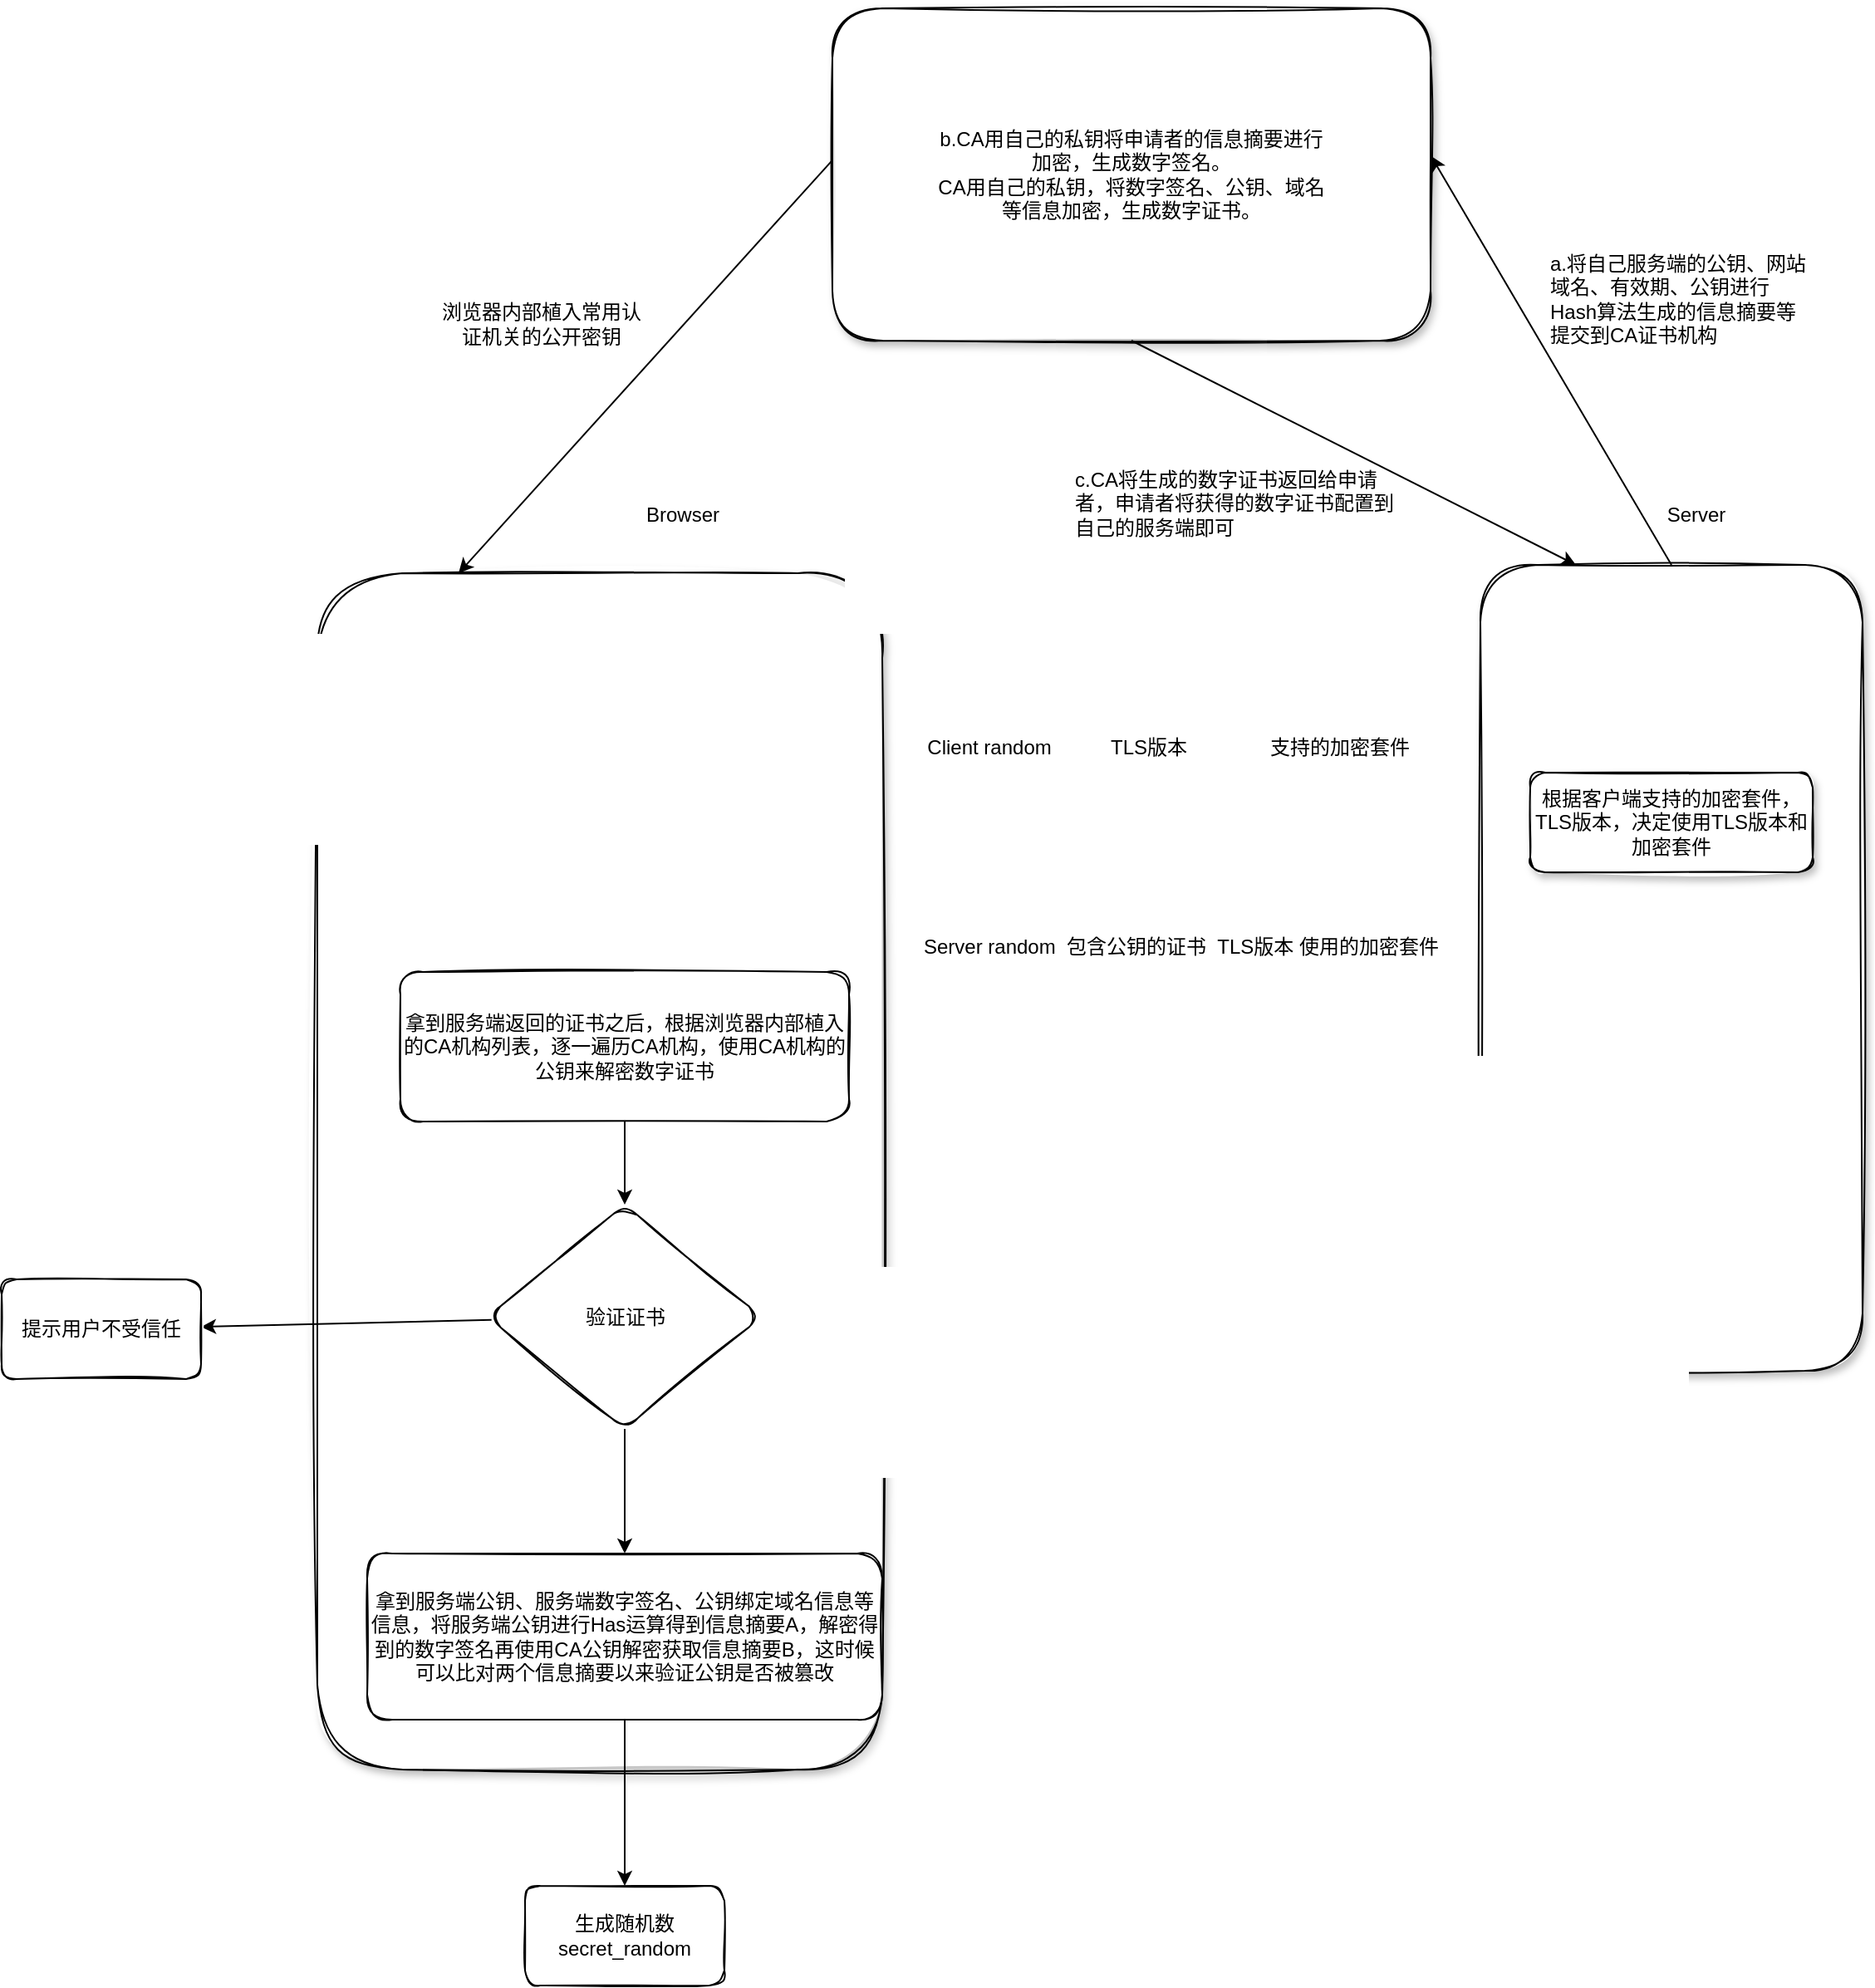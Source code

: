 <mxfile version="20.2.2" type="github">
  <diagram name="第 1 页" id="ejHZZwVxkcxiUhgQxFvp">
    <mxGraphModel dx="1771" dy="579" grid="1" gridSize="10" guides="1" tooltips="1" connect="1" arrows="1" fold="1" page="1" pageScale="1" pageWidth="827" pageHeight="1169" math="0" shadow="0">
      <root>
        <mxCell id="0" />
        <mxCell id="1" parent="0" />
        <mxCell id="8DuH4D30n_TOJNGaP2V3-1" value="" style="rounded=1;whiteSpace=wrap;html=1;sketch=1;curveFitting=1;jiggle=2;shadow=1;glass=0;" parent="1" vertex="1">
          <mxGeometry x="10" y="340" width="340" height="720" as="geometry" />
        </mxCell>
        <mxCell id="8DuH4D30n_TOJNGaP2V3-2" value="" style="rounded=1;whiteSpace=wrap;html=1;shadow=1;glass=0;sketch=1;" parent="1" vertex="1">
          <mxGeometry x="710" y="335" width="230" height="485" as="geometry" />
        </mxCell>
        <mxCell id="8DuH4D30n_TOJNGaP2V3-3" value="Browser" style="text;html=1;strokeColor=none;fillColor=none;align=center;verticalAlign=middle;whiteSpace=wrap;rounded=0;" parent="1" vertex="1">
          <mxGeometry x="200" y="290" width="60" height="30" as="geometry" />
        </mxCell>
        <mxCell id="8DuH4D30n_TOJNGaP2V3-4" value="Server" style="text;html=1;strokeColor=none;fillColor=none;align=center;verticalAlign=middle;whiteSpace=wrap;rounded=0;" parent="1" vertex="1">
          <mxGeometry x="810" y="290" width="60" height="30" as="geometry" />
        </mxCell>
        <mxCell id="8DuH4D30n_TOJNGaP2V3-5" value="&lt;div style=&quot;&quot;&gt;&lt;br&gt;&lt;/div&gt;" style="rounded=1;whiteSpace=wrap;html=1;shadow=1;glass=0;sketch=1;align=center;" parent="1" vertex="1">
          <mxGeometry x="320" width="360" height="200" as="geometry" />
        </mxCell>
        <mxCell id="8DuH4D30n_TOJNGaP2V3-7" value="Client random" style="text;html=1;align=center;verticalAlign=middle;resizable=0;points=[];autosize=1;strokeColor=none;fillColor=none;" parent="1" vertex="1">
          <mxGeometry x="364" y="430" width="100" height="30" as="geometry" />
        </mxCell>
        <mxCell id="8DuH4D30n_TOJNGaP2V3-8" value="TLS版本" style="text;html=1;align=center;verticalAlign=middle;resizable=0;points=[];autosize=1;strokeColor=none;fillColor=none;rotation=0;" parent="1" vertex="1">
          <mxGeometry x="475" y="430" width="70" height="30" as="geometry" />
        </mxCell>
        <mxCell id="8DuH4D30n_TOJNGaP2V3-9" value="支持的加密套件" style="text;html=1;align=center;verticalAlign=middle;resizable=0;points=[];autosize=1;strokeColor=none;fillColor=none;" parent="1" vertex="1">
          <mxGeometry x="570" y="430" width="110" height="30" as="geometry" />
        </mxCell>
        <mxCell id="8DuH4D30n_TOJNGaP2V3-10" value="根据客户端支持的加密套件，TLS版本，决定使用TLS版本和加密套件" style="rounded=1;whiteSpace=wrap;html=1;shadow=1;glass=0;sketch=1;" parent="1" vertex="1">
          <mxGeometry x="740" y="460" width="170" height="60" as="geometry" />
        </mxCell>
        <mxCell id="YwsV2tQjAxOrFVRIQESy-3" value="Server random&amp;nbsp; 包含公钥的证书&amp;nbsp; TLS版本 使用的加密套件" style="text;html=1;strokeColor=none;fillColor=none;align=center;verticalAlign=middle;whiteSpace=wrap;rounded=0;shadow=0;sketch=0;" vertex="1" parent="1">
          <mxGeometry x="330" y="550" width="400" height="30" as="geometry" />
        </mxCell>
        <mxCell id="YwsV2tQjAxOrFVRIQESy-7" value="" style="edgeStyle=none;rounded=0;orthogonalLoop=1;jettySize=auto;html=1;" edge="1" parent="1" source="YwsV2tQjAxOrFVRIQESy-5" target="YwsV2tQjAxOrFVRIQESy-6">
          <mxGeometry relative="1" as="geometry" />
        </mxCell>
        <mxCell id="YwsV2tQjAxOrFVRIQESy-5" value="拿到服务端返回的证书之后，根据浏览器内部植入的CA机构列表，逐一遍历CA机构，使用CA机构的公钥来解密数字证书" style="rounded=1;whiteSpace=wrap;html=1;shadow=0;sketch=1;" vertex="1" parent="1">
          <mxGeometry x="60" y="580" width="270" height="90" as="geometry" />
        </mxCell>
        <mxCell id="YwsV2tQjAxOrFVRIQESy-9" value="" style="edgeStyle=none;rounded=0;orthogonalLoop=1;jettySize=auto;html=1;" edge="1" parent="1" source="YwsV2tQjAxOrFVRIQESy-6" target="YwsV2tQjAxOrFVRIQESy-8">
          <mxGeometry relative="1" as="geometry" />
        </mxCell>
        <mxCell id="YwsV2tQjAxOrFVRIQESy-11" value="" style="edgeStyle=none;rounded=0;orthogonalLoop=1;jettySize=auto;html=1;" edge="1" parent="1" source="YwsV2tQjAxOrFVRIQESy-6" target="YwsV2tQjAxOrFVRIQESy-10">
          <mxGeometry relative="1" as="geometry" />
        </mxCell>
        <mxCell id="YwsV2tQjAxOrFVRIQESy-6" value="验证证书" style="rhombus;whiteSpace=wrap;html=1;rounded=1;shadow=0;sketch=1;" vertex="1" parent="1">
          <mxGeometry x="112.5" y="720" width="165" height="135" as="geometry" />
        </mxCell>
        <mxCell id="YwsV2tQjAxOrFVRIQESy-8" value="提示用户不受信任" style="whiteSpace=wrap;html=1;rounded=1;shadow=0;sketch=1;" vertex="1" parent="1">
          <mxGeometry x="-180" y="765" width="120" height="60" as="geometry" />
        </mxCell>
        <mxCell id="YwsV2tQjAxOrFVRIQESy-26" value="" style="edgeStyle=none;rounded=0;orthogonalLoop=1;jettySize=auto;html=1;" edge="1" parent="1" source="YwsV2tQjAxOrFVRIQESy-10" target="YwsV2tQjAxOrFVRIQESy-25">
          <mxGeometry relative="1" as="geometry" />
        </mxCell>
        <mxCell id="YwsV2tQjAxOrFVRIQESy-10" value="拿到服务端公钥、服务端数字签名、公钥绑定域名信息等信息，将服务端公钥进行Has运算得到信息摘要A，解密得到的数字签名再使用CA公钥解密获取信息摘要B，这时候可以比对两个信息摘要以来验证公钥是否被篡改" style="whiteSpace=wrap;html=1;rounded=1;shadow=0;sketch=1;" vertex="1" parent="1">
          <mxGeometry x="40" y="930" width="310" height="100" as="geometry" />
        </mxCell>
        <mxCell id="YwsV2tQjAxOrFVRIQESy-17" value="" style="endArrow=classic;html=1;rounded=0;entryX=1.001;entryY=0.445;entryDx=0;entryDy=0;entryPerimeter=0;exitX=0.5;exitY=0;exitDx=0;exitDy=0;" edge="1" parent="1" source="8DuH4D30n_TOJNGaP2V3-2" target="8DuH4D30n_TOJNGaP2V3-5">
          <mxGeometry width="50" height="50" relative="1" as="geometry">
            <mxPoint x="820" y="240" as="sourcePoint" />
            <mxPoint x="870" y="190" as="targetPoint" />
          </mxGeometry>
        </mxCell>
        <mxCell id="YwsV2tQjAxOrFVRIQESy-18" value="a.将自己服务端的公钥、网站域名、有效期、公钥进行Hash算法生成的信息摘要等提交到CA证书机构" style="text;whiteSpace=wrap;html=1;" vertex="1" parent="1">
          <mxGeometry x="750" y="140" width="160" height="170" as="geometry" />
        </mxCell>
        <mxCell id="YwsV2tQjAxOrFVRIQESy-19" value="b.CA用自己的私钥将申请者的信息摘要进行加密，生成数字签名。&lt;br&gt;CA用自己的私钥，将数字签名、公钥、域名等信息加密，生成数字证书。" style="text;html=1;strokeColor=none;fillColor=none;align=center;verticalAlign=middle;whiteSpace=wrap;rounded=0;shadow=0;sketch=1;" vertex="1" parent="1">
          <mxGeometry x="380" y="65" width="240" height="70" as="geometry" />
        </mxCell>
        <mxCell id="YwsV2tQjAxOrFVRIQESy-21" value="" style="endArrow=classic;html=1;rounded=0;exitX=0.5;exitY=1;exitDx=0;exitDy=0;entryX=0.25;entryY=0;entryDx=0;entryDy=0;" edge="1" parent="1" source="8DuH4D30n_TOJNGaP2V3-5" target="8DuH4D30n_TOJNGaP2V3-2">
          <mxGeometry width="50" height="50" relative="1" as="geometry">
            <mxPoint x="560" y="260" as="sourcePoint" />
            <mxPoint x="610" y="210" as="targetPoint" />
          </mxGeometry>
        </mxCell>
        <mxCell id="YwsV2tQjAxOrFVRIQESy-22" value="c.CA将生成的数字证书返回给申请者，申请者将获得的数字证书配置到自己的服务端即可" style="text;whiteSpace=wrap;html=1;" vertex="1" parent="1">
          <mxGeometry x="464" y="270" width="200" height="110" as="geometry" />
        </mxCell>
        <mxCell id="YwsV2tQjAxOrFVRIQESy-23" value="" style="endArrow=classic;html=1;rounded=0;exitX=-0.001;exitY=0.459;exitDx=0;exitDy=0;exitPerimeter=0;entryX=0.25;entryY=0;entryDx=0;entryDy=0;" edge="1" parent="1" source="8DuH4D30n_TOJNGaP2V3-5" target="8DuH4D30n_TOJNGaP2V3-1">
          <mxGeometry width="50" height="50" relative="1" as="geometry">
            <mxPoint x="150" y="150" as="sourcePoint" />
            <mxPoint x="200" y="100" as="targetPoint" />
          </mxGeometry>
        </mxCell>
        <mxCell id="YwsV2tQjAxOrFVRIQESy-24" value="浏览器内部植入常用认证机关的公开密钥" style="text;html=1;strokeColor=none;fillColor=none;align=center;verticalAlign=middle;whiteSpace=wrap;rounded=0;shadow=0;sketch=1;" vertex="1" parent="1">
          <mxGeometry x="80" y="140" width="130" height="100" as="geometry" />
        </mxCell>
        <mxCell id="YwsV2tQjAxOrFVRIQESy-25" value="生成随机数secret_random" style="whiteSpace=wrap;html=1;rounded=1;shadow=0;sketch=1;" vertex="1" parent="1">
          <mxGeometry x="135" y="1130" width="120" height="60" as="geometry" />
        </mxCell>
      </root>
    </mxGraphModel>
  </diagram>
</mxfile>
